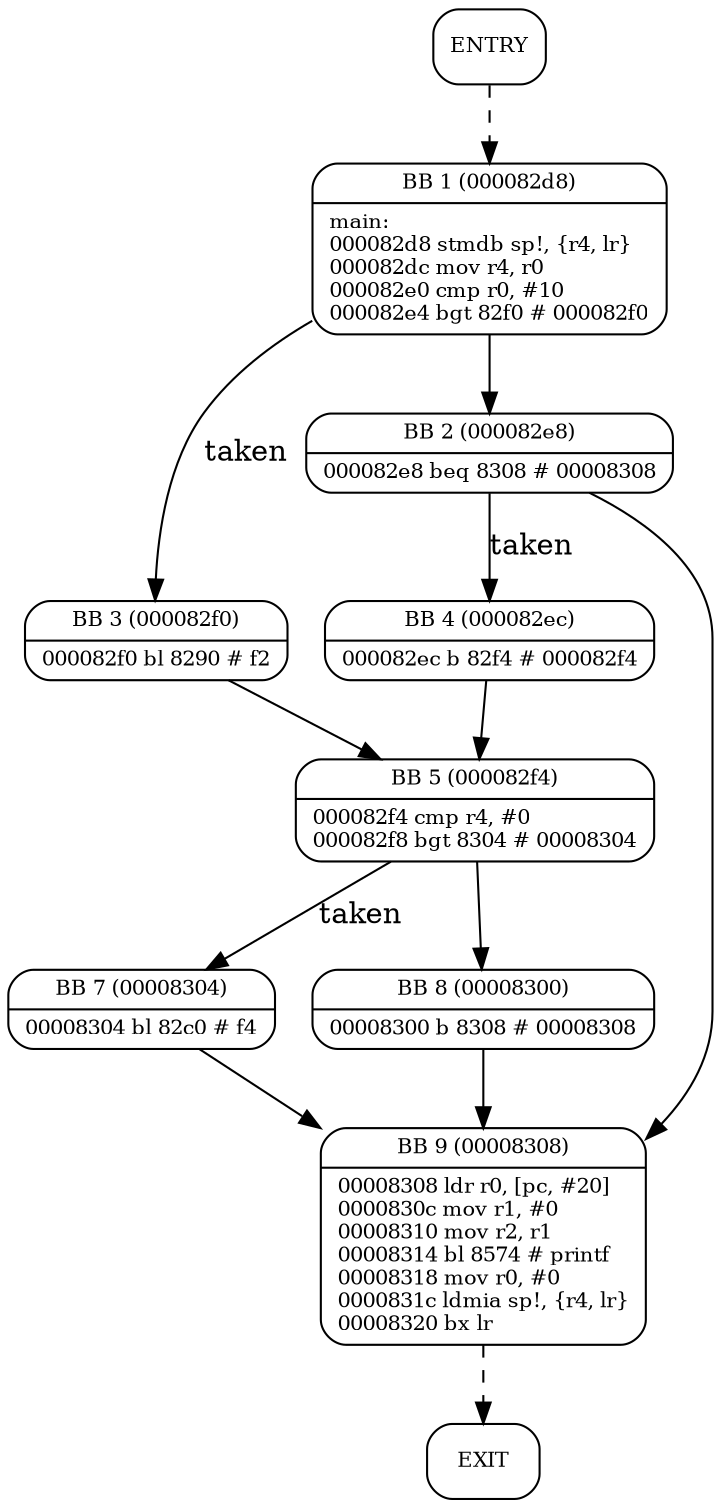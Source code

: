 digraph main{
node [shape=Mrecord, labeljust=l, fontsize=10];
	"0" [label="ENTRY"]
	"0" -> "1" [style=dashed, weight=1];
	"1" [label="{BB 1 (000082d8) | main:\l000082d8    stmdb sp!, \{r4, lr\}\l000082dc    mov r4, r0\l000082e0    cmp r0, #10\l000082e4    bgt 82f0    # 000082f0\l }"]
	"1" -> "3" [label="taken", weight=3];
	"1" -> "2" [weight=4];
	"2" [label="{BB 2 (000082e8) | 000082e8    beq 8308    # 00008308\l }"]
	"2" -> "4" [label="taken", weight=3];
	"2" -> "9" [weight=4];
	"3" [label="{BB 3 (000082f0) | 000082f0    bl 8290    # f2\l }"]
	"3" -> "5" [weight=4];
	"4" [label="{BB 4 (000082ec) | 000082ec    b 82f4    # 000082f4\l }"]
	"4" -> "5" [weight=4];
	"5" [label="{BB 5 (000082f4) | 000082f4    cmp r4, #0\l000082f8    bgt 8304    # 00008304\l }"]
	"5" -> "7" [label="taken", weight=3];
	"5" -> "8" [weight=4];
	"7" [label="{BB 7 (00008304) | 00008304    bl 82c0    # f4\l }"]
	"7" -> "9" [weight=4];
	"8" [label="{BB 8 (00008300) | 00008300    b 8308    # 00008308\l }"]
	"8" -> "9" [weight=4];
	"9" [label="{BB 9 (00008308) | 00008308    ldr r0, [pc, #20]\l0000830c    mov r1, #0\l00008310    mov r2, r1\l00008314    bl 8574    # printf\l00008318    mov r0, #0\l0000831c    ldmia sp!, \{r4, lr\}\l00008320    bx lr\l }"]
	"9" -> "11" [style=dashed, weight=1];
	"11" [label="EXIT"]
}
